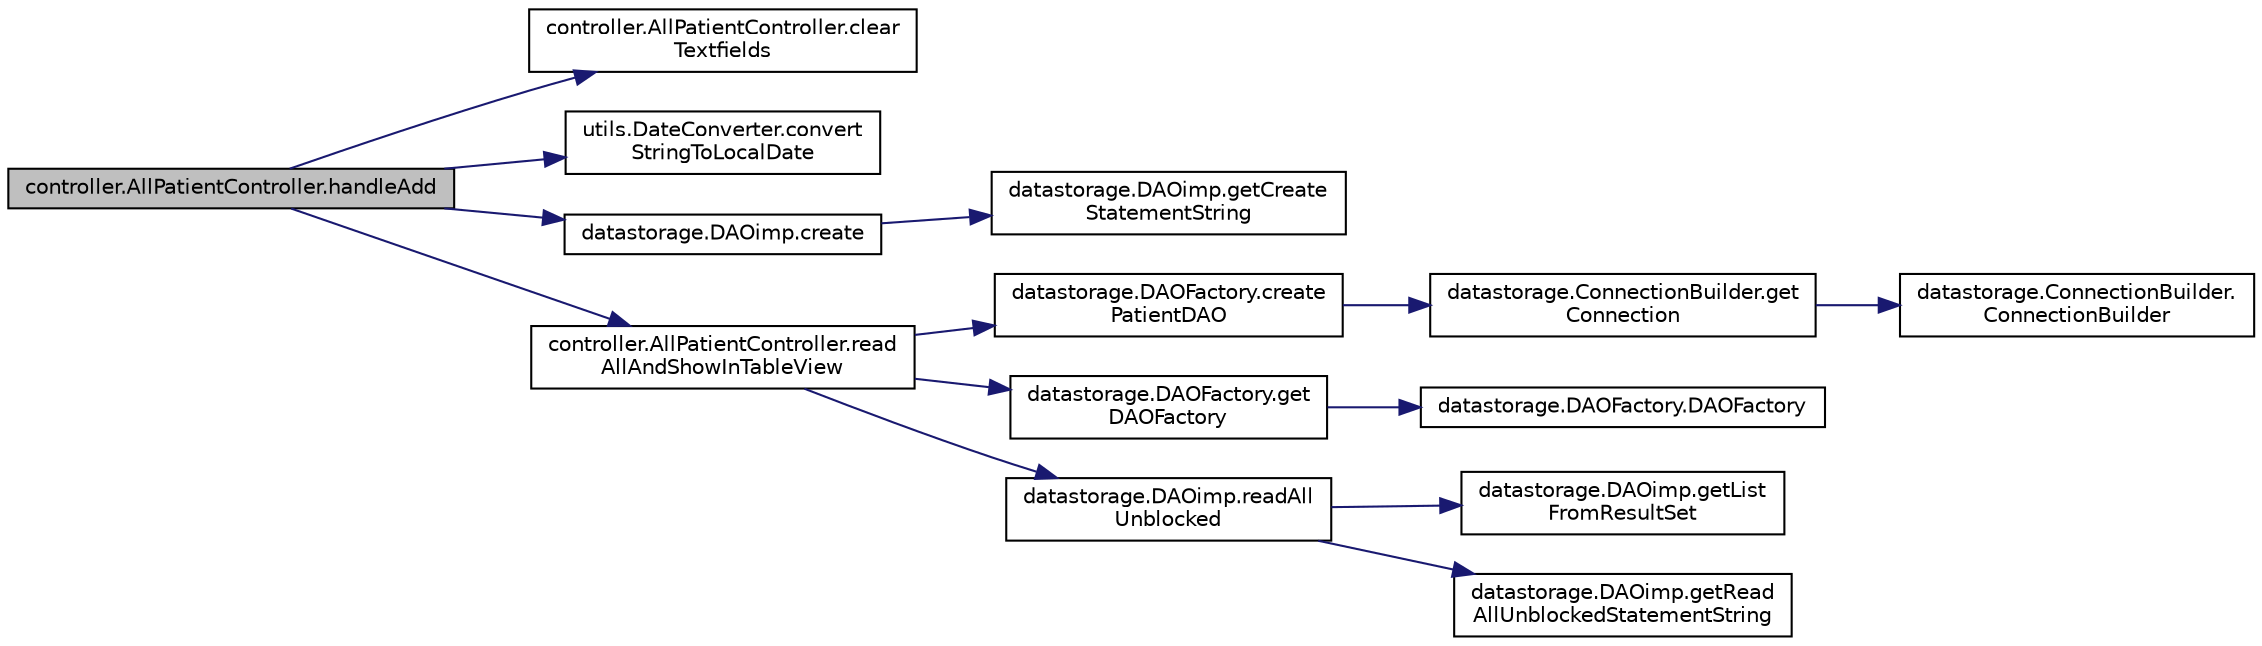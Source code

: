 digraph "controller.AllPatientController.handleAdd"
{
 // LATEX_PDF_SIZE
  edge [fontname="Helvetica",fontsize="10",labelfontname="Helvetica",labelfontsize="10"];
  node [fontname="Helvetica",fontsize="10",shape=record];
  rankdir="LR";
  Node1 [label="controller.AllPatientController.handleAdd",height=0.2,width=0.4,color="black", fillcolor="grey75", style="filled", fontcolor="black",tooltip="handles a add-click-event."];
  Node1 -> Node2 [color="midnightblue",fontsize="10",style="solid",fontname="Helvetica"];
  Node2 [label="controller.AllPatientController.clear\lTextfields",height=0.2,width=0.4,color="black", fillcolor="white", style="filled",URL="$d0/dbc/classcontroller_1_1AllPatientController.html#a48b9090e1217b6a3dad6668bccbae0e1",tooltip="removes content from all textfields"];
  Node1 -> Node3 [color="midnightblue",fontsize="10",style="solid",fontname="Helvetica"];
  Node3 [label="utils.DateConverter.convert\lStringToLocalDate",height=0.2,width=0.4,color="black", fillcolor="white", style="filled",URL="$d2/d85/classutils_1_1DateConverter.html#a1cf1a44e9c92819eea72a43f9551241f",tooltip=" "];
  Node1 -> Node4 [color="midnightblue",fontsize="10",style="solid",fontname="Helvetica"];
  Node4 [label="datastorage.DAOimp.create",height=0.2,width=0.4,color="black", fillcolor="white", style="filled",URL="$db/d11/classdatastorage_1_1DAOimp.html#aac63f119bf9373eeed92a675ad5071fa",tooltip="creates a new Statement of the given Object"];
  Node4 -> Node5 [color="midnightblue",fontsize="10",style="solid",fontname="Helvetica"];
  Node5 [label="datastorage.DAOimp.getCreate\lStatementString",height=0.2,width=0.4,color="black", fillcolor="white", style="filled",URL="$db/d11/classdatastorage_1_1DAOimp.html#a1cd63abe693d795375b4103355c2329f",tooltip=" "];
  Node1 -> Node6 [color="midnightblue",fontsize="10",style="solid",fontname="Helvetica"];
  Node6 [label="controller.AllPatientController.read\lAllAndShowInTableView",height=0.2,width=0.4,color="black", fillcolor="white", style="filled",URL="$d0/dbc/classcontroller_1_1AllPatientController.html#ad1203621e0a4c54b48ee6d7299f145e3",tooltip="calls readAll in PatientDAO and shows patients in the table"];
  Node6 -> Node7 [color="midnightblue",fontsize="10",style="solid",fontname="Helvetica"];
  Node7 [label="datastorage.DAOFactory.create\lPatientDAO",height=0.2,width=0.4,color="black", fillcolor="white", style="filled",URL="$db/d7f/classdatastorage_1_1DAOFactory.html#abfd67b61c9fd5dc63362422bc30ca5e3",tooltip="creates a new instance of the PatientDAO"];
  Node7 -> Node8 [color="midnightblue",fontsize="10",style="solid",fontname="Helvetica"];
  Node8 [label="datastorage.ConnectionBuilder.get\lConnection",height=0.2,width=0.4,color="black", fillcolor="white", style="filled",URL="$d6/d58/classdatastorage_1_1ConnectionBuilder.html#a217c33442528663e5d3199ade7c19ed1",tooltip="when no Connection has been made, initializes a new ConnectionBuilder"];
  Node8 -> Node9 [color="midnightblue",fontsize="10",style="solid",fontname="Helvetica"];
  Node9 [label="datastorage.ConnectionBuilder.\lConnectionBuilder",height=0.2,width=0.4,color="black", fillcolor="white", style="filled",URL="$d6/d58/classdatastorage_1_1ConnectionBuilder.html#a9af3a7f1e527e35fae23c4e06e6494e7",tooltip="creates connection to back-end"];
  Node6 -> Node10 [color="midnightblue",fontsize="10",style="solid",fontname="Helvetica"];
  Node10 [label="datastorage.DAOFactory.get\lDAOFactory",height=0.2,width=0.4,color="black", fillcolor="white", style="filled",URL="$db/d7f/classdatastorage_1_1DAOFactory.html#a489d0947d5e2601ff8617b5e45cbea12",tooltip="Singleton which instantiates a new Object of this class if none already exists."];
  Node10 -> Node11 [color="midnightblue",fontsize="10",style="solid",fontname="Helvetica"];
  Node11 [label="datastorage.DAOFactory.DAOFactory",height=0.2,width=0.4,color="black", fillcolor="white", style="filled",URL="$db/d7f/classdatastorage_1_1DAOFactory.html#ad381ed774680f7634e4d4ef879b039ae",tooltip="privater constructor to prevent free initializing of a new object"];
  Node6 -> Node12 [color="midnightblue",fontsize="10",style="solid",fontname="Helvetica"];
  Node12 [label="datastorage.DAOimp.readAll\lUnblocked",height=0.2,width=0.4,color="black", fillcolor="white", style="filled",URL="$db/d11/classdatastorage_1_1DAOimp.html#a62348aba3d586903f2d54d6bd3973338",tooltip="calls getReadAllUnblockedStatementString method and makes a new list of objects out of the result"];
  Node12 -> Node13 [color="midnightblue",fontsize="10",style="solid",fontname="Helvetica"];
  Node13 [label="datastorage.DAOimp.getList\lFromResultSet",height=0.2,width=0.4,color="black", fillcolor="white", style="filled",URL="$db/d11/classdatastorage_1_1DAOimp.html#a1f0fcbb5b757af15b198c1d52fc0158b",tooltip=" "];
  Node12 -> Node14 [color="midnightblue",fontsize="10",style="solid",fontname="Helvetica"];
  Node14 [label="datastorage.DAOimp.getRead\lAllUnblockedStatementString",height=0.2,width=0.4,color="black", fillcolor="white", style="filled",URL="$db/d11/classdatastorage_1_1DAOimp.html#a3878f193969ec84b41892041a635d1a1",tooltip=" "];
}

